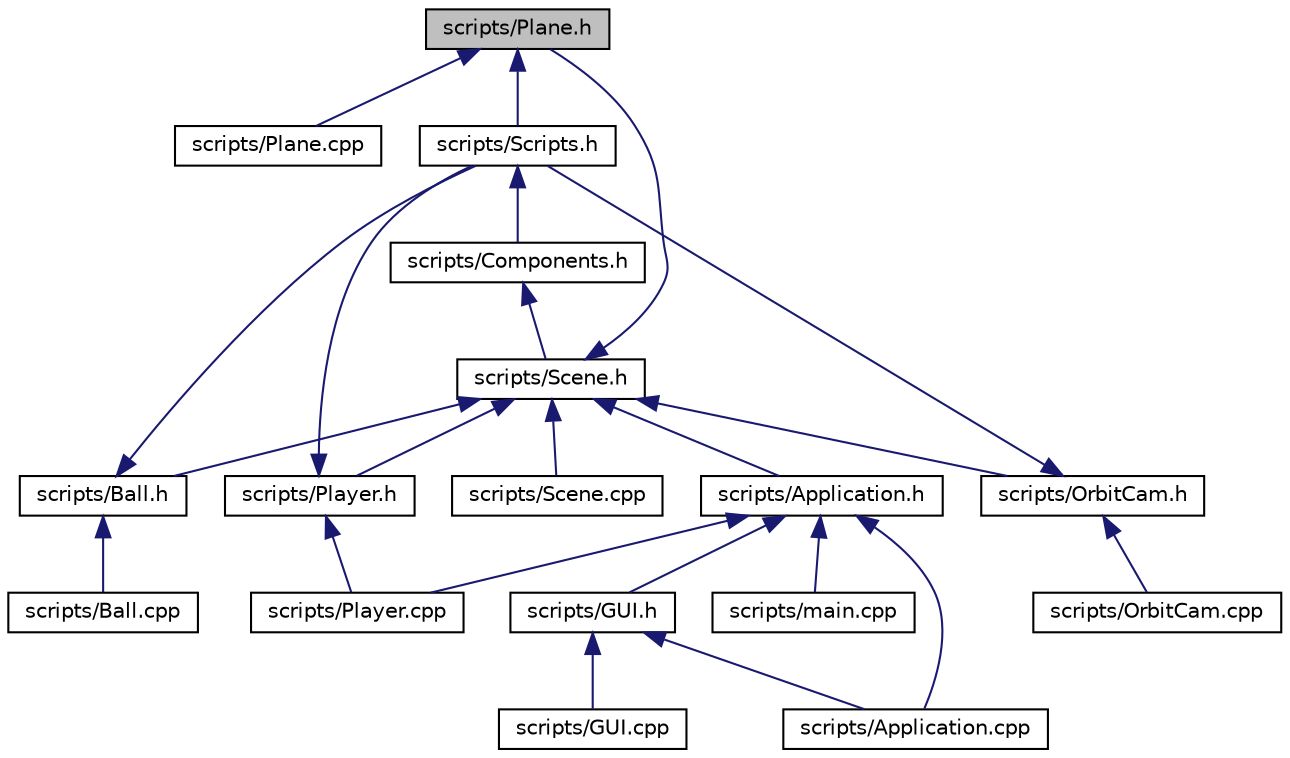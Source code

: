 digraph "scripts/Plane.h"
{
 // LATEX_PDF_SIZE
  edge [fontname="Helvetica",fontsize="10",labelfontname="Helvetica",labelfontsize="10"];
  node [fontname="Helvetica",fontsize="10",shape=record];
  Node1 [label="scripts/Plane.h",height=0.2,width=0.4,color="black", fillcolor="grey75", style="filled", fontcolor="black",tooltip=" "];
  Node1 -> Node2 [dir="back",color="midnightblue",fontsize="10",style="solid"];
  Node2 [label="scripts/Plane.cpp",height=0.2,width=0.4,color="black", fillcolor="white", style="filled",URL="$_plane_8cpp.html",tooltip=" "];
  Node1 -> Node3 [dir="back",color="midnightblue",fontsize="10",style="solid"];
  Node3 [label="scripts/Scripts.h",height=0.2,width=0.4,color="black", fillcolor="white", style="filled",URL="$_scripts_8h.html",tooltip=" "];
  Node3 -> Node4 [dir="back",color="midnightblue",fontsize="10",style="solid"];
  Node4 [label="scripts/Components.h",height=0.2,width=0.4,color="black", fillcolor="white", style="filled",URL="$_components_8h.html",tooltip=" "];
  Node4 -> Node5 [dir="back",color="midnightblue",fontsize="10",style="solid"];
  Node5 [label="scripts/Scene.h",height=0.2,width=0.4,color="black", fillcolor="white", style="filled",URL="$_scene_8h.html",tooltip=" "];
  Node5 -> Node6 [dir="back",color="midnightblue",fontsize="10",style="solid"];
  Node6 [label="scripts/Application.h",height=0.2,width=0.4,color="black", fillcolor="white", style="filled",URL="$_application_8h.html",tooltip=" "];
  Node6 -> Node7 [dir="back",color="midnightblue",fontsize="10",style="solid"];
  Node7 [label="scripts/Application.cpp",height=0.2,width=0.4,color="black", fillcolor="white", style="filled",URL="$_application_8cpp.html",tooltip=" "];
  Node6 -> Node8 [dir="back",color="midnightblue",fontsize="10",style="solid"];
  Node8 [label="scripts/GUI.h",height=0.2,width=0.4,color="black", fillcolor="white", style="filled",URL="$_g_u_i_8h.html",tooltip=" "];
  Node8 -> Node7 [dir="back",color="midnightblue",fontsize="10",style="solid"];
  Node8 -> Node9 [dir="back",color="midnightblue",fontsize="10",style="solid"];
  Node9 [label="scripts/GUI.cpp",height=0.2,width=0.4,color="black", fillcolor="white", style="filled",URL="$_g_u_i_8cpp.html",tooltip=" "];
  Node6 -> Node10 [dir="back",color="midnightblue",fontsize="10",style="solid"];
  Node10 [label="scripts/main.cpp",height=0.2,width=0.4,color="black", fillcolor="white", style="filled",URL="$main_8cpp.html",tooltip=" "];
  Node6 -> Node11 [dir="back",color="midnightblue",fontsize="10",style="solid"];
  Node11 [label="scripts/Player.cpp",height=0.2,width=0.4,color="black", fillcolor="white", style="filled",URL="$_player_8cpp.html",tooltip=" "];
  Node5 -> Node12 [dir="back",color="midnightblue",fontsize="10",style="solid"];
  Node12 [label="scripts/Ball.h",height=0.2,width=0.4,color="black", fillcolor="white", style="filled",URL="$_ball_8h.html",tooltip=" "];
  Node12 -> Node13 [dir="back",color="midnightblue",fontsize="10",style="solid"];
  Node13 [label="scripts/Ball.cpp",height=0.2,width=0.4,color="black", fillcolor="white", style="filled",URL="$_ball_8cpp.html",tooltip=" "];
  Node12 -> Node3 [dir="back",color="midnightblue",fontsize="10",style="solid"];
  Node5 -> Node14 [dir="back",color="midnightblue",fontsize="10",style="solid"];
  Node14 [label="scripts/OrbitCam.h",height=0.2,width=0.4,color="black", fillcolor="white", style="filled",URL="$_orbit_cam_8h.html",tooltip=" "];
  Node14 -> Node15 [dir="back",color="midnightblue",fontsize="10",style="solid"];
  Node15 [label="scripts/OrbitCam.cpp",height=0.2,width=0.4,color="black", fillcolor="white", style="filled",URL="$_orbit_cam_8cpp.html",tooltip=" "];
  Node14 -> Node3 [dir="back",color="midnightblue",fontsize="10",style="solid"];
  Node5 -> Node1 [dir="back",color="midnightblue",fontsize="10",style="solid"];
  Node5 -> Node16 [dir="back",color="midnightblue",fontsize="10",style="solid"];
  Node16 [label="scripts/Player.h",height=0.2,width=0.4,color="black", fillcolor="white", style="filled",URL="$_player_8h.html",tooltip=" "];
  Node16 -> Node11 [dir="back",color="midnightblue",fontsize="10",style="solid"];
  Node16 -> Node3 [dir="back",color="midnightblue",fontsize="10",style="solid"];
  Node5 -> Node17 [dir="back",color="midnightblue",fontsize="10",style="solid"];
  Node17 [label="scripts/Scene.cpp",height=0.2,width=0.4,color="black", fillcolor="white", style="filled",URL="$_scene_8cpp.html",tooltip=" "];
}

